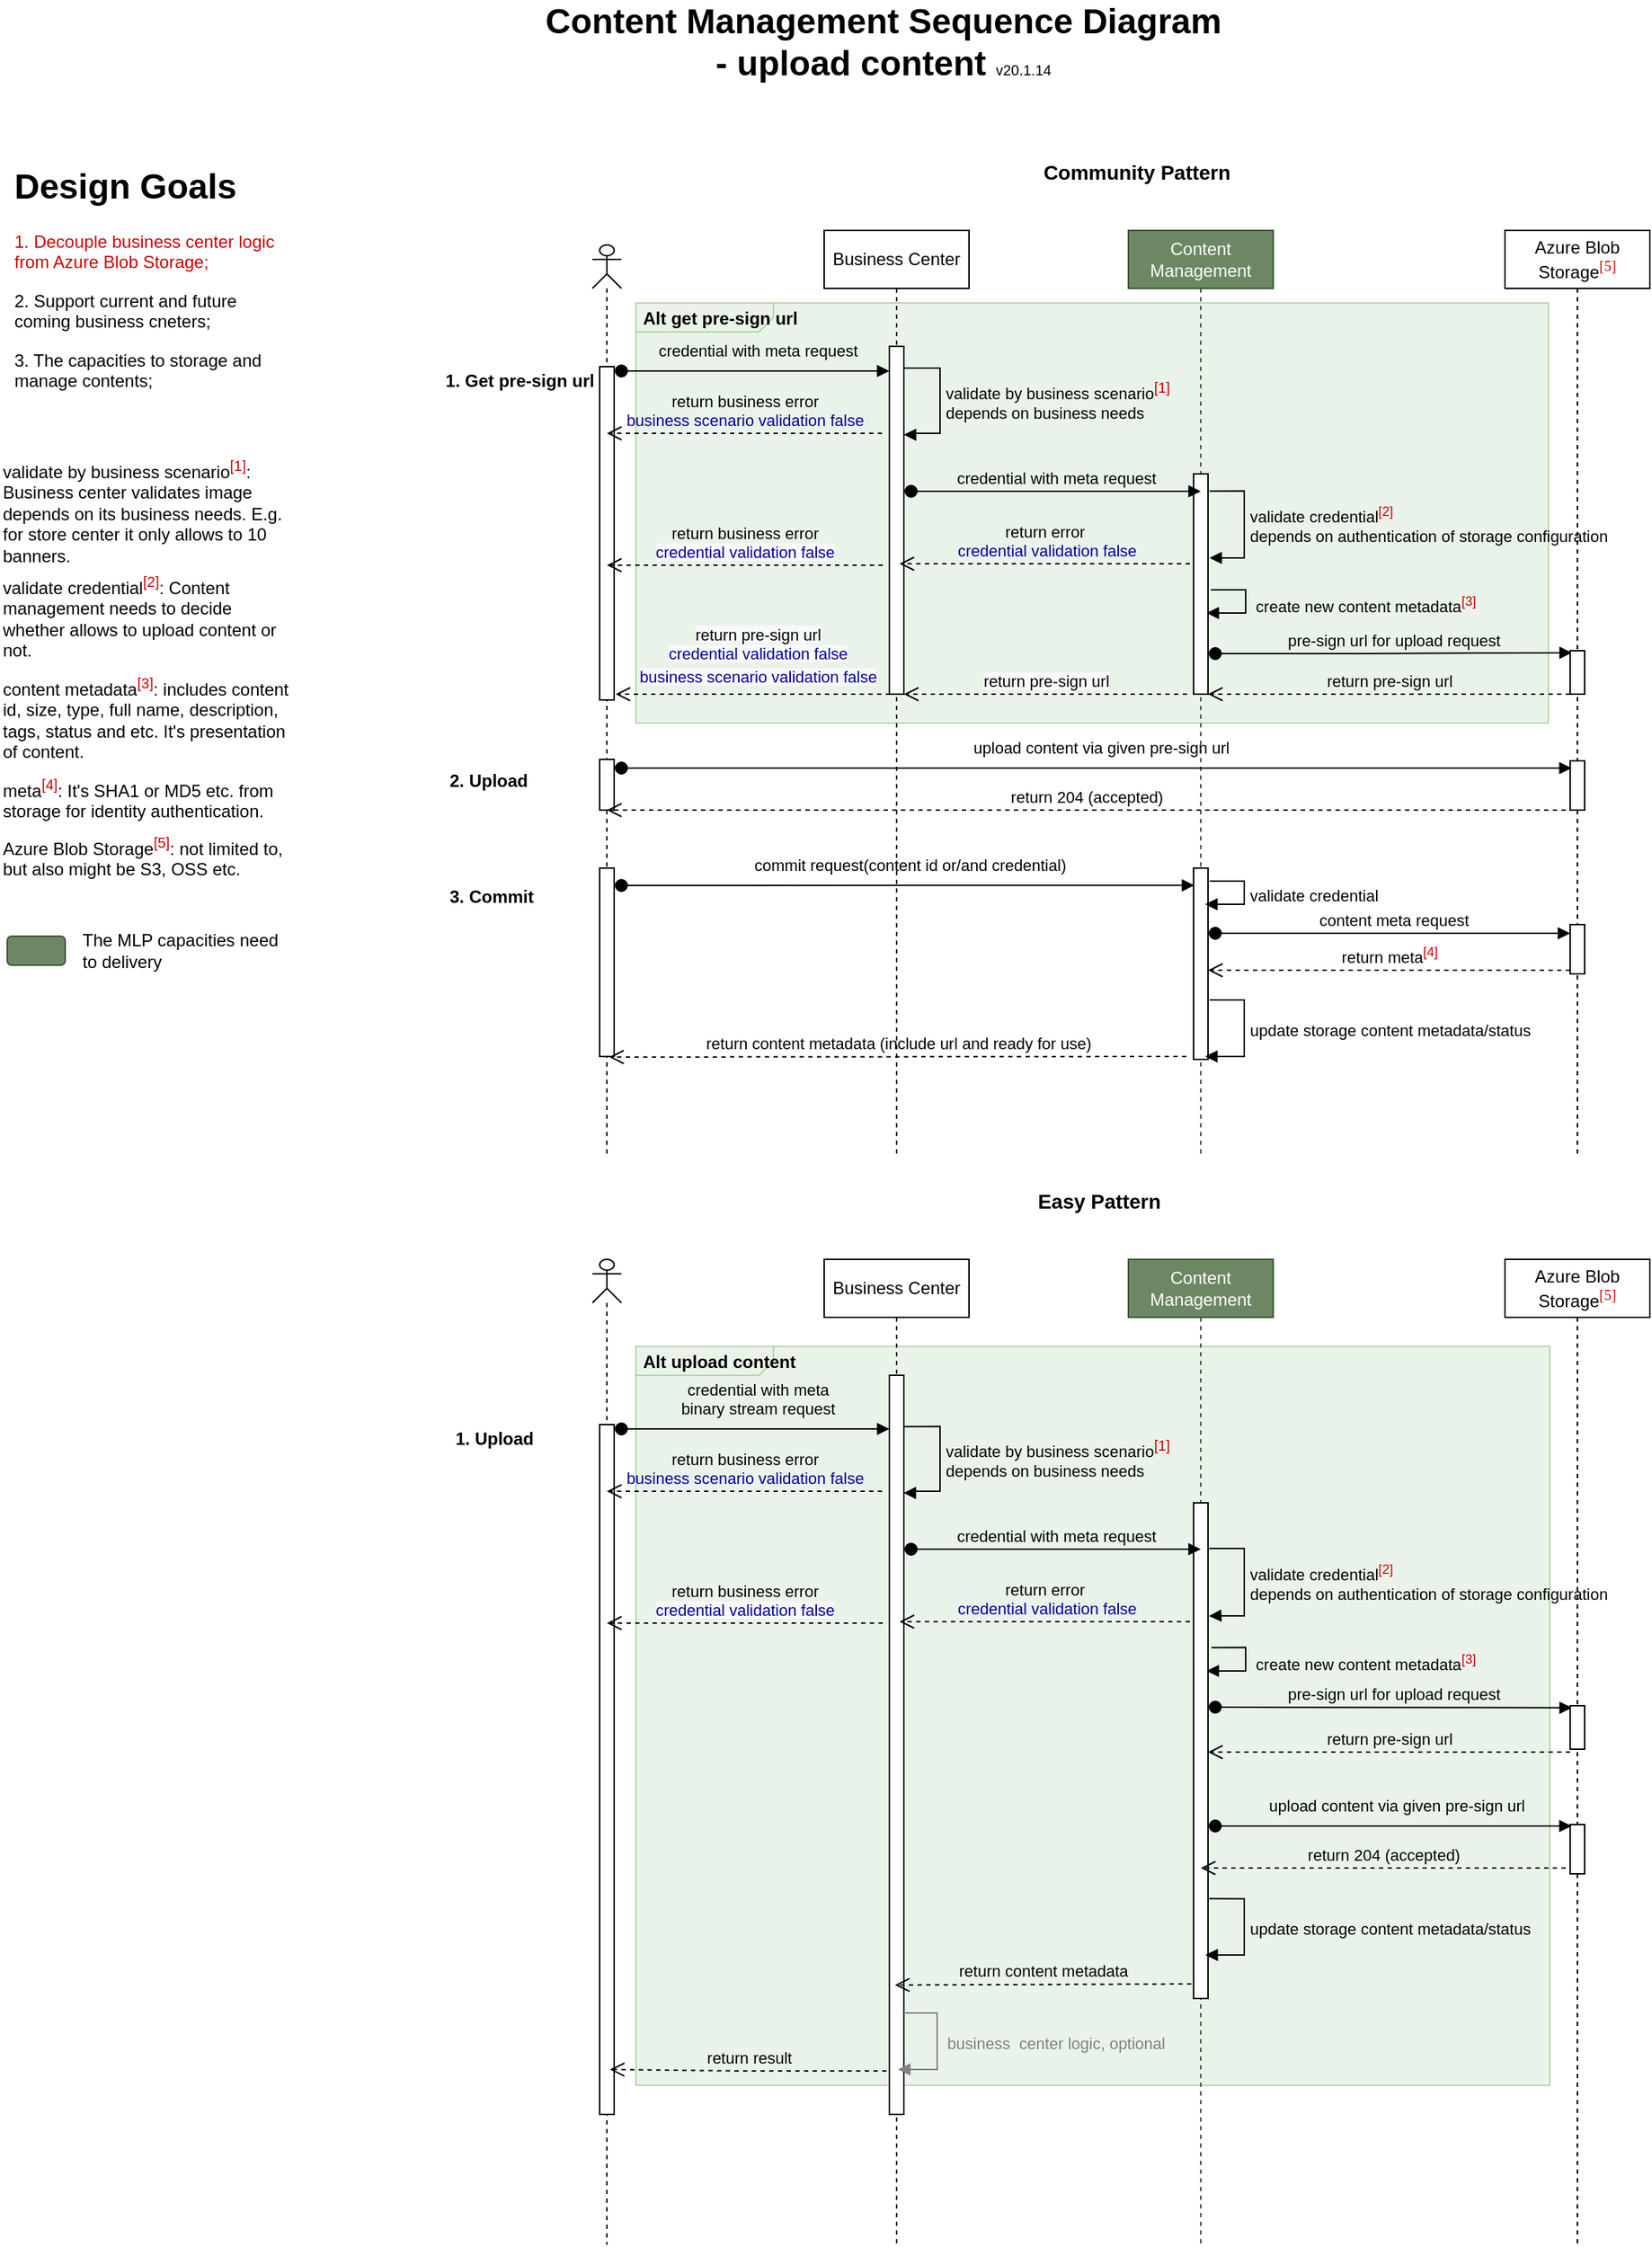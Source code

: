 <mxfile version="12.5.1" type="github" pages="2">
  <diagram id="Se-Glehy01dl6wNR-q-G" name="Uploading User Case">
    <mxGraphModel dx="3786" dy="788" grid="1" gridSize="10" guides="1" tooltips="1" connect="1" arrows="1" fold="1" page="1" pageScale="1" pageWidth="827" pageHeight="1169" math="0" shadow="0">
      <root>
        <mxCell id="0"/>
        <mxCell id="1" parent="0"/>
        <mxCell id="lDLZ59sCFjgZFas71iTA-26" value="&lt;p style=&quot;margin: 0px ; margin-top: 4px ; margin-left: 5px ; text-align: left&quot;&gt;&lt;b&gt;Alt&lt;/b&gt; &lt;b&gt;get pre-sign url&lt;/b&gt;&lt;/p&gt;" style="html=1;shape=mxgraph.sysml.package;overflow=fill;labelX=95;align=left;spacingLeft=5;verticalAlign=top;spacingTop=-3;fillColor=#d5e8d4;strokeColor=#82b366;opacity=50;" parent="1" vertex="1">
          <mxGeometry x="-2021" y="260" width="630" height="290" as="geometry"/>
        </mxCell>
        <mxCell id="fI2PRTh5zaHvBNYzc2sx-4" value="Content Management" style="shape=umlLifeline;perimeter=lifelinePerimeter;whiteSpace=wrap;html=1;container=1;collapsible=0;recursiveResize=0;outlineConnect=0;fillColor=#6d8764;strokeColor=#3A5431;fontColor=#ffffff;" parent="1" vertex="1">
          <mxGeometry x="-1681" y="210" width="100" height="640" as="geometry"/>
        </mxCell>
        <mxCell id="fI2PRTh5zaHvBNYzc2sx-18" value="" style="html=1;points=[];perimeter=orthogonalPerimeter;" parent="fI2PRTh5zaHvBNYzc2sx-4" vertex="1">
          <mxGeometry x="45" y="168" width="10" height="152" as="geometry"/>
        </mxCell>
        <mxCell id="lDLZ59sCFjgZFas71iTA-8" value="pre-sign url for upload request" style="html=1;verticalAlign=bottom;startArrow=oval;startFill=1;endArrow=block;startSize=8;labelBackgroundColor=none;entryX=0.116;entryY=0.047;entryDx=0;entryDy=0;entryPerimeter=0;" parent="fI2PRTh5zaHvBNYzc2sx-4" edge="1" target="lDLZ59sCFjgZFas71iTA-6">
          <mxGeometry width="60" relative="1" as="geometry">
            <mxPoint x="60" y="292" as="sourcePoint"/>
            <mxPoint x="309.5" y="292" as="targetPoint"/>
            <Array as="points">
              <mxPoint x="150.5" y="292"/>
            </Array>
          </mxGeometry>
        </mxCell>
        <mxCell id="fI2PRTh5zaHvBNYzc2sx-2" value="" style="shape=umlLifeline;participant=umlActor;perimeter=lifelinePerimeter;whiteSpace=wrap;html=1;container=1;collapsible=0;recursiveResize=0;verticalAlign=top;spacingTop=36;labelBackgroundColor=#ffffff;outlineConnect=0;size=30;" parent="1" vertex="1">
          <mxGeometry x="-2051" y="220" width="20" height="630" as="geometry"/>
        </mxCell>
        <mxCell id="lDLZ59sCFjgZFas71iTA-12" value="" style="html=1;points=[];perimeter=orthogonalPerimeter;align=left;" parent="fI2PRTh5zaHvBNYzc2sx-2" vertex="1">
          <mxGeometry x="5" y="355" width="10" height="35" as="geometry"/>
        </mxCell>
        <mxCell id="lDLZ59sCFjgZFas71iTA-16" value="" style="html=1;points=[];perimeter=orthogonalPerimeter;align=left;" parent="fI2PRTh5zaHvBNYzc2sx-2" vertex="1">
          <mxGeometry x="5" y="430" width="10" height="130" as="geometry"/>
        </mxCell>
        <mxCell id="fI2PRTh5zaHvBNYzc2sx-3" value="Business Center" style="shape=umlLifeline;perimeter=lifelinePerimeter;whiteSpace=wrap;html=1;container=1;collapsible=0;recursiveResize=0;outlineConnect=0;" parent="1" vertex="1">
          <mxGeometry x="-1891" y="210" width="100" height="640" as="geometry"/>
        </mxCell>
        <mxCell id="fI2PRTh5zaHvBNYzc2sx-9" value="" style="html=1;points=[];perimeter=orthogonalPerimeter;" parent="fI2PRTh5zaHvBNYzc2sx-3" vertex="1">
          <mxGeometry x="45" y="80" width="10" height="240" as="geometry"/>
        </mxCell>
        <mxCell id="fI2PRTh5zaHvBNYzc2sx-5" value="Azure Blob Storage&lt;sup style=&quot;color: rgb(0 , 0 , 0) ; font-family: &amp;#34;quot&amp;#34; ; font-style: normal ; font-variant: normal ; font-weight: 400 ; letter-spacing: normal ; text-align: left ; text-decoration: none ; text-indent: 0px ; text-transform: none ; white-space: nowrap ; word-spacing: 0px&quot;&gt;&lt;font color=&quot;#cc0000&quot;&gt;[5]&lt;/font&gt;&lt;/sup&gt;" style="shape=umlLifeline;perimeter=lifelinePerimeter;whiteSpace=wrap;html=1;container=1;collapsible=0;recursiveResize=0;outlineConnect=0;" parent="1" vertex="1">
          <mxGeometry x="-1421" y="210" width="100" height="640" as="geometry"/>
        </mxCell>
        <mxCell id="lDLZ59sCFjgZFas71iTA-6" value="" style="html=1;points=[];perimeter=orthogonalPerimeter;" parent="fI2PRTh5zaHvBNYzc2sx-5" vertex="1">
          <mxGeometry x="45" y="290" width="10" height="30" as="geometry"/>
        </mxCell>
        <mxCell id="lDLZ59sCFjgZFas71iTA-13" value="" style="html=1;points=[];perimeter=orthogonalPerimeter;" parent="fI2PRTh5zaHvBNYzc2sx-5" vertex="1">
          <mxGeometry x="45" y="366" width="10" height="34" as="geometry"/>
        </mxCell>
        <mxCell id="lDLZ59sCFjgZFas71iTA-20" value="" style="html=1;points=[];perimeter=orthogonalPerimeter;" parent="fI2PRTh5zaHvBNYzc2sx-5" vertex="1">
          <mxGeometry x="45" y="479" width="10" height="34" as="geometry"/>
        </mxCell>
        <mxCell id="fI2PRTh5zaHvBNYzc2sx-7" value="&lt;font&gt;&lt;span style=&quot;font-weight: bold ; font-size: 24px&quot;&gt;Content Management Sequence Diagram&lt;/span&gt;&lt;br&gt;&lt;span style=&quot;font-weight: bold ; font-size: 24px&quot;&gt;- upload content &lt;/span&gt;&lt;font style=&quot;font-size: 10px&quot;&gt;v20.1.14&lt;/font&gt;&lt;br&gt;&lt;/font&gt;" style="text;html=1;strokeColor=none;fillColor=none;align=center;verticalAlign=middle;whiteSpace=wrap;rounded=0;" parent="1" vertex="1">
          <mxGeometry x="-2110" y="70" width="520" height="20" as="geometry"/>
        </mxCell>
        <mxCell id="fI2PRTh5zaHvBNYzc2sx-8" value="credential with meta request" style="html=1;verticalAlign=bottom;startArrow=oval;startFill=1;endArrow=block;startSize=8;labelBackgroundColor=none;" parent="1" target="fI2PRTh5zaHvBNYzc2sx-9" edge="1">
          <mxGeometry x="0.005" y="5" width="60" relative="1" as="geometry">
            <mxPoint x="-2031" y="307" as="sourcePoint"/>
            <mxPoint x="-1849" y="307" as="targetPoint"/>
            <Array as="points">
              <mxPoint x="-1947" y="307"/>
            </Array>
            <mxPoint x="1" as="offset"/>
          </mxGeometry>
        </mxCell>
        <mxCell id="fI2PRTh5zaHvBNYzc2sx-16" value="validate by business scenario&lt;sup&gt;&lt;font color=&quot;#cc0000&quot; style=&quot;font-size: 10px&quot;&gt;[1]&lt;/font&gt;&lt;/sup&gt;&amp;nbsp;&lt;br&gt;depends on business needs&amp;nbsp;" style="edgeStyle=orthogonalEdgeStyle;html=1;align=left;spacingLeft=2;endArrow=block;rounded=0;labelBackgroundColor=none;" parent="1" edge="1">
          <mxGeometry relative="1" as="geometry">
            <mxPoint x="-1836" y="305" as="sourcePoint"/>
            <Array as="points">
              <mxPoint x="-1811" y="305"/>
              <mxPoint x="-1811" y="350"/>
              <mxPoint x="-1831" y="350"/>
              <mxPoint x="-1831" y="351"/>
            </Array>
            <mxPoint x="-1836" y="351" as="targetPoint"/>
          </mxGeometry>
        </mxCell>
        <mxCell id="fI2PRTh5zaHvBNYzc2sx-17" value="credential with meta request" style="html=1;verticalAlign=bottom;startArrow=oval;startFill=1;endArrow=block;startSize=8;labelBackgroundColor=none;" parent="1" edge="1">
          <mxGeometry width="60" relative="1" as="geometry">
            <mxPoint x="-1831" y="390" as="sourcePoint"/>
            <mxPoint x="-1631" y="390" as="targetPoint"/>
            <Array as="points">
              <mxPoint x="-1740.5" y="390"/>
            </Array>
          </mxGeometry>
        </mxCell>
        <mxCell id="fI2PRTh5zaHvBNYzc2sx-20" value="validate credential&lt;sup&gt;&lt;font color=&quot;#cc0000&quot;&gt;[2]&lt;/font&gt;&lt;/sup&gt;&amp;nbsp;&lt;br&gt;depends on authentication of storage configuration&amp;nbsp;" style="edgeStyle=orthogonalEdgeStyle;html=1;align=left;spacingLeft=2;endArrow=block;rounded=0;labelBackgroundColor=none;" parent="1" edge="1">
          <mxGeometry relative="1" as="geometry">
            <mxPoint x="-1624.997" y="389.833" as="sourcePoint"/>
            <Array as="points">
              <mxPoint x="-1601" y="390"/>
              <mxPoint x="-1601" y="436"/>
              <mxPoint x="-1621" y="436"/>
            </Array>
            <mxPoint x="-1625" y="436" as="targetPoint"/>
          </mxGeometry>
        </mxCell>
        <mxCell id="fI2PRTh5zaHvBNYzc2sx-21" value="return error&lt;br&gt;&amp;nbsp;&lt;font color=&quot;#000099&quot;&gt;credential validation false&lt;/font&gt;" style="html=1;verticalAlign=bottom;endArrow=open;dashed=1;endSize=8;labelBackgroundColor=none;" parent="1" edge="1">
          <mxGeometry relative="1" as="geometry">
            <mxPoint x="-1638.5" y="440" as="sourcePoint"/>
            <mxPoint x="-1839" y="440" as="targetPoint"/>
          </mxGeometry>
        </mxCell>
        <mxCell id="fI2PRTh5zaHvBNYzc2sx-24" value="&lt;span style=&quot;display: inline ; float: none ; background-color: rgb(248 , 249 , 250) ; color: rgb(0 , 0 , 0) ; font-family: &amp;#34;helvetica&amp;#34; ; font-size: 11px ; font-style: normal ; font-variant: normal ; font-weight: normal ; letter-spacing: normal ; line-height: 1.2 ; overflow-wrap: normal ; text-align: center ; text-decoration: none ; text-indent: 0px ; text-transform: none ; white-space: nowrap ; word-spacing: 0px&quot;&gt;return pre-sign url&lt;/span&gt;" style="html=1;verticalAlign=bottom;endArrow=open;dashed=1;endSize=8;labelBackgroundColor=none;" parent="1" edge="1">
          <mxGeometry relative="1" as="geometry">
            <mxPoint x="-1640.5" y="530" as="sourcePoint"/>
            <mxPoint x="-1836" y="530" as="targetPoint"/>
          </mxGeometry>
        </mxCell>
        <mxCell id="fI2PRTh5zaHvBNYzc2sx-25" value="&amp;nbsp;create new content metadata&lt;sup style=&quot;color: rgb(0 , 0 , 0) ; font-family: &amp;#34;helvetica&amp;#34; ; font-size: 9.13px ; font-style: normal ; font-variant: normal ; font-weight: 400 ; letter-spacing: normal ; text-align: left ; text-decoration: none ; text-indent: 0px ; text-transform: none ; white-space: nowrap ; word-spacing: 0px&quot;&gt;&lt;font color=&quot;#cc0000&quot;&gt;[3]&lt;/font&gt;&lt;/sup&gt;" style="edgeStyle=orthogonalEdgeStyle;html=1;align=left;spacingLeft=2;endArrow=block;rounded=0;labelBackgroundColor=none;" parent="1" edge="1">
          <mxGeometry relative="1" as="geometry">
            <mxPoint x="-1624" y="458" as="sourcePoint"/>
            <Array as="points">
              <mxPoint x="-1600" y="458"/>
              <mxPoint x="-1600" y="474"/>
              <mxPoint x="-1627" y="474"/>
            </Array>
            <mxPoint x="-1627" y="474" as="targetPoint"/>
          </mxGeometry>
        </mxCell>
        <mxCell id="PvR2-Of-hzqEuAxM7F6R-1" value="validate by business scenario&lt;sup&gt;&lt;font color=&quot;#cc0000&quot;&gt;[1]&lt;/font&gt;&lt;/sup&gt;: Business center validates image depends on its business needs. E.g. for store center it only allows to 10 banners.&amp;nbsp;" style="text;html=1;whiteSpace=wrap;" parent="1" vertex="1">
          <mxGeometry x="-2460" y="360" width="200" height="80" as="geometry"/>
        </mxCell>
        <mxCell id="PvR2-Of-hzqEuAxM7F6R-2" value="validate credential&lt;sup&gt;&lt;font color=&quot;#cc0000&quot;&gt;[2]&lt;/font&gt;&lt;/sup&gt;: Content management needs to decide whether allows to upload content or not." style="text;html=1;whiteSpace=wrap;" parent="1" vertex="1">
          <mxGeometry x="-2460" y="440" width="200" height="80" as="geometry"/>
        </mxCell>
        <mxCell id="U4m3X5Pd-2RmzHpy8CRf-1" value="&lt;h1&gt;Design Goals&lt;/h1&gt;&lt;p&gt;&lt;font color=&quot;#cc0000&quot;&gt;1. Decouple business center logic from Azure Blob Storage;&lt;/font&gt;&lt;/p&gt;&lt;p&gt;2. Support current and future coming business cneters; &amp;nbsp;&lt;/p&gt;&lt;p&gt;3. The capacities to storage and manage contents;&lt;/p&gt;" style="text;html=1;strokeColor=none;fillColor=none;spacing=5;spacingTop=-20;whiteSpace=wrap;overflow=hidden;rounded=0;" parent="1" vertex="1">
          <mxGeometry x="-2455" y="160" width="190" height="170" as="geometry"/>
        </mxCell>
        <mxCell id="U4m3X5Pd-2RmzHpy8CRf-2" value="" style="rounded=1;whiteSpace=wrap;html=1;fillColor=#6d8764;strokeColor=#3A5431;fontColor=#ffffff;" parent="1" vertex="1">
          <mxGeometry x="-2455" y="697" width="40" height="20" as="geometry"/>
        </mxCell>
        <mxCell id="U4m3X5Pd-2RmzHpy8CRf-3" value="The MLP capacities need to delivery" style="text;html=1;strokeColor=none;fillColor=none;align=left;verticalAlign=middle;whiteSpace=wrap;rounded=0;" parent="1" vertex="1">
          <mxGeometry x="-2405" y="692" width="150" height="30" as="geometry"/>
        </mxCell>
        <mxCell id="lDLZ59sCFjgZFas71iTA-5" value="" style="html=1;points=[];perimeter=orthogonalPerimeter;align=left;" parent="1" vertex="1">
          <mxGeometry x="-2046" y="304" width="10" height="230" as="geometry"/>
        </mxCell>
        <mxCell id="lDLZ59sCFjgZFas71iTA-9" value="return pre-sign url" style="html=1;verticalAlign=bottom;endArrow=open;dashed=1;endSize=8;labelBackgroundColor=none;" parent="1" edge="1">
          <mxGeometry relative="1" as="geometry">
            <mxPoint x="-1376" y="530" as="sourcePoint"/>
            <mxPoint x="-1626" y="530" as="targetPoint"/>
          </mxGeometry>
        </mxCell>
        <mxCell id="lDLZ59sCFjgZFas71iTA-10" value="&lt;span style=&quot;display: inline ; float: none ; background-color: rgb(248 , 249 , 250) ; color: rgb(0 , 0 , 0) ; font-family: &amp;#34;helvetica&amp;#34; ; font-size: 11px ; font-style: normal ; font-variant: normal ; font-weight: normal ; letter-spacing: normal ; line-height: 1.2 ; overflow-wrap: normal ; text-align: center ; text-decoration: none ; text-indent: 0px ; text-transform: none ; white-space: nowrap ; word-spacing: 0px&quot;&gt;return pre-sign url&lt;br&gt;&lt;span style=&quot;display: inline ; float: none ; background-color: rgb(248 , 249 , 250) ; color: rgb(0 , 0 , 0) ; font-family: &amp;#34;helvetica&amp;#34; ; font-size: 11px ; font-style: normal ; font-variant: normal ; font-weight: normal ; letter-spacing: normal ; line-height: 1.2 ; overflow-wrap: normal ; text-align: center ; text-decoration: none ; text-indent: 0px ; text-transform: none ; white-space: nowrap ; word-spacing: 0px&quot;&gt;&lt;font color=&quot;#000099&quot;&gt;credential validation false&lt;/font&gt;&lt;br&gt;&lt;span style=&quot;display: inline ; float: none ; background-color: rgb(248 , 249 , 250) ; color: rgb(0 , 0 , 153) ; font-family: &amp;#34;helvetica&amp;#34; ; font-size: 11px ; font-style: normal ; font-variant: normal ; font-weight: 400 ; letter-spacing: normal ; text-align: center ; text-decoration: none ; text-indent: 0px ; text-transform: none ; white-space: nowrap ; word-spacing: 0px&quot;&gt;business scenario validation false&lt;/span&gt;&lt;/span&gt;&lt;b&gt;&lt;/b&gt;&lt;i&gt;&lt;/i&gt;&lt;u&gt;&lt;/u&gt;&lt;sub&gt;&lt;/sub&gt;&lt;sup&gt;&lt;/sup&gt;&lt;strike&gt;&lt;/strike&gt;&lt;br&gt;&lt;/span&gt;" style="html=1;verticalAlign=bottom;endArrow=open;dashed=1;endSize=8;labelBackgroundColor=none;" parent="1" edge="1">
          <mxGeometry relative="1" as="geometry">
            <mxPoint x="-1839.5" y="530" as="sourcePoint"/>
            <mxPoint x="-2035" y="530" as="targetPoint"/>
          </mxGeometry>
        </mxCell>
        <mxCell id="lDLZ59sCFjgZFas71iTA-14" value="upload content via given pre-sign url" style="html=1;verticalAlign=bottom;startArrow=oval;startFill=1;endArrow=block;startSize=8;labelBackgroundColor=none;" parent="1" edge="1">
          <mxGeometry x="0.005" y="5" width="60" relative="1" as="geometry">
            <mxPoint x="-2031" y="581" as="sourcePoint"/>
            <mxPoint x="-1375" y="581" as="targetPoint"/>
            <Array as="points"/>
            <mxPoint x="1" as="offset"/>
          </mxGeometry>
        </mxCell>
        <mxCell id="lDLZ59sCFjgZFas71iTA-15" value="return 204 (accepted)" style="html=1;verticalAlign=bottom;endArrow=open;dashed=1;endSize=8;labelBackgroundColor=none;" parent="1" edge="1">
          <mxGeometry relative="1" as="geometry">
            <mxPoint x="-1379" y="610" as="sourcePoint"/>
            <mxPoint x="-2041" y="610" as="targetPoint"/>
          </mxGeometry>
        </mxCell>
        <mxCell id="lDLZ59sCFjgZFas71iTA-17" value="" style="html=1;points=[];perimeter=orthogonalPerimeter;" parent="1" vertex="1">
          <mxGeometry x="-1636" y="650" width="10" height="132" as="geometry"/>
        </mxCell>
        <mxCell id="lDLZ59sCFjgZFas71iTA-18" value="commit request(content id or/and credential)" style="html=1;verticalAlign=bottom;startArrow=oval;startFill=1;endArrow=block;startSize=8;labelBackgroundColor=none;entryX=0.045;entryY=0.09;entryDx=0;entryDy=0;entryPerimeter=0;" parent="1" target="lDLZ59sCFjgZFas71iTA-17" edge="1">
          <mxGeometry x="0.005" y="5" width="60" relative="1" as="geometry">
            <mxPoint x="-2031" y="662" as="sourcePoint"/>
            <mxPoint x="-1641" y="661" as="targetPoint"/>
            <Array as="points"/>
            <mxPoint x="1" as="offset"/>
          </mxGeometry>
        </mxCell>
        <mxCell id="lDLZ59sCFjgZFas71iTA-19" value="validate credential" style="edgeStyle=orthogonalEdgeStyle;html=1;align=left;spacingLeft=2;endArrow=block;rounded=0;labelBackgroundColor=none;" parent="1" edge="1">
          <mxGeometry relative="1" as="geometry">
            <mxPoint x="-1625" y="659" as="sourcePoint"/>
            <Array as="points">
              <mxPoint x="-1601" y="659"/>
              <mxPoint x="-1601" y="675"/>
              <mxPoint x="-1628" y="675"/>
            </Array>
            <mxPoint x="-1628" y="675" as="targetPoint"/>
          </mxGeometry>
        </mxCell>
        <mxCell id="lDLZ59sCFjgZFas71iTA-21" value="content meta request" style="html=1;verticalAlign=bottom;startArrow=oval;startFill=1;endArrow=block;startSize=8;labelBackgroundColor=none;" parent="1" edge="1">
          <mxGeometry width="60" relative="1" as="geometry">
            <mxPoint x="-1621" y="695" as="sourcePoint"/>
            <mxPoint x="-1376" y="695" as="targetPoint"/>
            <Array as="points">
              <mxPoint x="-1535" y="695"/>
            </Array>
          </mxGeometry>
        </mxCell>
        <mxCell id="lDLZ59sCFjgZFas71iTA-22" value="return meta&lt;sup style=&quot;color: rgb(0 , 0 , 0) ; font-family: &amp;#34;helvetica&amp;#34; ; font-size: 9.13px ; font-style: normal ; font-variant: normal ; font-weight: 400 ; letter-spacing: normal ; text-align: left ; text-decoration: none ; text-indent: 0px ; text-transform: none ; white-space: nowrap ; word-spacing: 0px&quot;&gt;&lt;font color=&quot;#cc0000&quot;&gt;[4]&lt;/font&gt;&lt;/sup&gt;" style="html=1;verticalAlign=bottom;endArrow=open;dashed=1;endSize=8;labelBackgroundColor=none;" parent="1" edge="1">
          <mxGeometry relative="1" as="geometry">
            <mxPoint x="-1376" y="720.5" as="sourcePoint"/>
            <mxPoint x="-1626" y="720.5" as="targetPoint"/>
          </mxGeometry>
        </mxCell>
        <mxCell id="lDLZ59sCFjgZFas71iTA-23" value="update storage content metadata/status" style="edgeStyle=orthogonalEdgeStyle;html=1;align=left;spacingLeft=2;endArrow=block;rounded=0;labelBackgroundColor=none;" parent="1" edge="1">
          <mxGeometry relative="1" as="geometry">
            <mxPoint x="-1625" y="741" as="sourcePoint"/>
            <Array as="points">
              <mxPoint x="-1601" y="741"/>
              <mxPoint x="-1601" y="780"/>
              <mxPoint x="-1628" y="780"/>
            </Array>
            <mxPoint x="-1628" y="780" as="targetPoint"/>
          </mxGeometry>
        </mxCell>
        <mxCell id="lDLZ59sCFjgZFas71iTA-24" value="return content metadata (include url and ready for use)" style="html=1;verticalAlign=bottom;endArrow=open;dashed=1;endSize=8;labelBackgroundColor=none;entryX=0.655;entryY=1.003;entryDx=0;entryDy=0;entryPerimeter=0;" parent="1" target="lDLZ59sCFjgZFas71iTA-16" edge="1">
          <mxGeometry relative="1" as="geometry">
            <mxPoint x="-1641" y="780" as="sourcePoint"/>
            <mxPoint x="-2031" y="780" as="targetPoint"/>
          </mxGeometry>
        </mxCell>
        <mxCell id="lDLZ59sCFjgZFas71iTA-27" value="&lt;b&gt;1. Get pre-sign url&lt;/b&gt;" style="text;html=1;strokeColor=none;fillColor=none;align=center;verticalAlign=middle;whiteSpace=wrap;rounded=0;opacity=50;" parent="1" vertex="1">
          <mxGeometry x="-2156" y="304" width="110" height="20" as="geometry"/>
        </mxCell>
        <mxCell id="lDLZ59sCFjgZFas71iTA-28" value="&lt;b&gt;2. Upload&lt;/b&gt;" style="text;html=1;strokeColor=none;fillColor=none;align=center;verticalAlign=middle;whiteSpace=wrap;rounded=0;opacity=50;" parent="1" vertex="1">
          <mxGeometry x="-2160" y="580" width="75" height="20" as="geometry"/>
        </mxCell>
        <mxCell id="lDLZ59sCFjgZFas71iTA-29" value="&lt;b&gt;3. Commit&lt;/b&gt;" style="text;html=1;strokeColor=none;fillColor=none;align=center;verticalAlign=middle;whiteSpace=wrap;rounded=0;opacity=50;" parent="1" vertex="1">
          <mxGeometry x="-2158" y="660" width="75" height="20" as="geometry"/>
        </mxCell>
        <mxCell id="lDLZ59sCFjgZFas71iTA-30" value="content metadata&lt;sup&gt;&lt;font color=&quot;#cc0000&quot;&gt;[3]&lt;/font&gt;&lt;/sup&gt;: includes content id, size, type, full name, description, tags, status and etc. It&#39;s presentation of content." style="text;html=1;whiteSpace=wrap;" parent="1" vertex="1">
          <mxGeometry x="-2460" y="510" width="200" height="80" as="geometry"/>
        </mxCell>
        <mxCell id="lDLZ59sCFjgZFas71iTA-31" value="meta&lt;sup&gt;&lt;font color=&quot;#cc0000&quot;&gt;[4]&lt;/font&gt;&lt;/sup&gt;: It&#39;s SHA1 or MD5 etc. from storage for identity authentication." style="text;html=1;whiteSpace=wrap;" parent="1" vertex="1">
          <mxGeometry x="-2460" y="580" width="200" height="50" as="geometry"/>
        </mxCell>
        <mxCell id="lDLZ59sCFjgZFas71iTA-33" value="Azure Blob Storage&lt;sup&gt;&lt;font color=&quot;#cc0000&quot;&gt;[5]&lt;/font&gt;&lt;/sup&gt;: not limited to, but also might be S3, OSS etc. " style="text;html=1;whiteSpace=wrap;" parent="1" vertex="1">
          <mxGeometry x="-2460" y="620" width="200" height="50" as="geometry"/>
        </mxCell>
        <mxCell id="Z2Z2UFhDQ-YUkHnf_ntr-1" value="&lt;p style=&quot;margin: 0px ; margin-top: 4px ; margin-left: 5px ; text-align: left&quot;&gt;&lt;b&gt;Alt&lt;/b&gt; &lt;b&gt;upload content&lt;/b&gt;&lt;/p&gt;" style="html=1;shape=mxgraph.sysml.package;overflow=fill;labelX=95;align=left;spacingLeft=5;verticalAlign=top;spacingTop=-3;fillColor=#d5e8d4;strokeColor=#82b366;opacity=50;" vertex="1" parent="1">
          <mxGeometry x="-2021" y="980" width="631" height="510" as="geometry"/>
        </mxCell>
        <mxCell id="Z2Z2UFhDQ-YUkHnf_ntr-2" value="Content Management" style="shape=umlLifeline;perimeter=lifelinePerimeter;whiteSpace=wrap;html=1;container=1;collapsible=0;recursiveResize=0;outlineConnect=0;fillColor=#6d8764;strokeColor=#3A5431;fontColor=#ffffff;" vertex="1" parent="1">
          <mxGeometry x="-1681" y="920" width="100" height="680" as="geometry"/>
        </mxCell>
        <mxCell id="Z2Z2UFhDQ-YUkHnf_ntr-3" value="" style="html=1;points=[];perimeter=orthogonalPerimeter;" vertex="1" parent="Z2Z2UFhDQ-YUkHnf_ntr-2">
          <mxGeometry x="45" y="168" width="10" height="342" as="geometry"/>
        </mxCell>
        <mxCell id="Z2Z2UFhDQ-YUkHnf_ntr-4" value="pre-sign url for upload request" style="html=1;verticalAlign=bottom;startArrow=oval;startFill=1;endArrow=block;startSize=8;labelBackgroundColor=none;entryX=0.116;entryY=0.047;entryDx=0;entryDy=0;entryPerimeter=0;" edge="1" parent="Z2Z2UFhDQ-YUkHnf_ntr-2" target="Z2Z2UFhDQ-YUkHnf_ntr-11">
          <mxGeometry width="60" relative="1" as="geometry">
            <mxPoint x="60" y="309" as="sourcePoint"/>
            <mxPoint x="309.5" y="292" as="targetPoint"/>
            <Array as="points"/>
          </mxGeometry>
        </mxCell>
        <mxCell id="Z2Z2UFhDQ-YUkHnf_ntr-5" value="" style="shape=umlLifeline;participant=umlActor;perimeter=lifelinePerimeter;whiteSpace=wrap;html=1;container=1;collapsible=0;recursiveResize=0;verticalAlign=top;spacingTop=36;labelBackgroundColor=#ffffff;outlineConnect=0;size=30;" vertex="1" parent="1">
          <mxGeometry x="-2051" y="920" width="20" height="680" as="geometry"/>
        </mxCell>
        <mxCell id="Z2Z2UFhDQ-YUkHnf_ntr-8" value="Business Center" style="shape=umlLifeline;perimeter=lifelinePerimeter;whiteSpace=wrap;html=1;container=1;collapsible=0;recursiveResize=0;outlineConnect=0;" vertex="1" parent="1">
          <mxGeometry x="-1891" y="920" width="100" height="680" as="geometry"/>
        </mxCell>
        <mxCell id="Z2Z2UFhDQ-YUkHnf_ntr-9" value="" style="html=1;points=[];perimeter=orthogonalPerimeter;" vertex="1" parent="Z2Z2UFhDQ-YUkHnf_ntr-8">
          <mxGeometry x="45" y="80" width="10" height="510" as="geometry"/>
        </mxCell>
        <mxCell id="Z2Z2UFhDQ-YUkHnf_ntr-10" value="Azure Blob Storage&lt;sup style=&quot;color: rgb(0 , 0 , 0) ; font-family: &amp;#34;quot&amp;#34; ; font-style: normal ; font-variant: normal ; font-weight: 400 ; letter-spacing: normal ; text-align: left ; text-decoration: none ; text-indent: 0px ; text-transform: none ; white-space: nowrap ; word-spacing: 0px&quot;&gt;&lt;font color=&quot;#cc0000&quot;&gt;[5]&lt;/font&gt;&lt;/sup&gt;" style="shape=umlLifeline;perimeter=lifelinePerimeter;whiteSpace=wrap;html=1;container=1;collapsible=0;recursiveResize=0;outlineConnect=0;" vertex="1" parent="1">
          <mxGeometry x="-1421" y="920" width="100" height="680" as="geometry"/>
        </mxCell>
        <mxCell id="Z2Z2UFhDQ-YUkHnf_ntr-11" value="" style="html=1;points=[];perimeter=orthogonalPerimeter;" vertex="1" parent="Z2Z2UFhDQ-YUkHnf_ntr-10">
          <mxGeometry x="45" y="308" width="10" height="30" as="geometry"/>
        </mxCell>
        <mxCell id="Z2Z2UFhDQ-YUkHnf_ntr-12" value="" style="html=1;points=[];perimeter=orthogonalPerimeter;" vertex="1" parent="Z2Z2UFhDQ-YUkHnf_ntr-10">
          <mxGeometry x="45" y="390" width="10" height="34" as="geometry"/>
        </mxCell>
        <mxCell id="Z2Z2UFhDQ-YUkHnf_ntr-14" value="credential with meta&lt;br&gt;binary stream request" style="html=1;verticalAlign=bottom;startArrow=oval;startFill=1;endArrow=block;startSize=8;labelBackgroundColor=none;" edge="1" parent="1" target="Z2Z2UFhDQ-YUkHnf_ntr-9">
          <mxGeometry x="0.005" y="5" width="60" relative="1" as="geometry">
            <mxPoint x="-2031" y="1037" as="sourcePoint"/>
            <mxPoint x="-1849" y="1037" as="targetPoint"/>
            <Array as="points">
              <mxPoint x="-1947" y="1037"/>
            </Array>
            <mxPoint x="1" as="offset"/>
          </mxGeometry>
        </mxCell>
        <mxCell id="Z2Z2UFhDQ-YUkHnf_ntr-16" value="validate by business scenario&lt;sup&gt;&lt;font color=&quot;#cc0000&quot; style=&quot;font-size: 10px&quot;&gt;[1]&lt;/font&gt;&lt;/sup&gt;&amp;nbsp;&lt;br&gt;depends on business needs&amp;nbsp;" style="edgeStyle=orthogonalEdgeStyle;html=1;align=left;spacingLeft=2;endArrow=block;rounded=0;labelBackgroundColor=none;" edge="1" parent="1">
          <mxGeometry relative="1" as="geometry">
            <mxPoint x="-1836.167" y="1035.333" as="sourcePoint"/>
            <Array as="points">
              <mxPoint x="-1811" y="1035"/>
              <mxPoint x="-1811" y="1080"/>
              <mxPoint x="-1831" y="1080"/>
              <mxPoint x="-1831" y="1081"/>
            </Array>
            <mxPoint x="-1836.167" y="1081.167" as="targetPoint"/>
          </mxGeometry>
        </mxCell>
        <mxCell id="Z2Z2UFhDQ-YUkHnf_ntr-17" value="credential with meta request" style="html=1;verticalAlign=bottom;startArrow=oval;startFill=1;endArrow=block;startSize=8;labelBackgroundColor=none;" edge="1" parent="1">
          <mxGeometry width="60" relative="1" as="geometry">
            <mxPoint x="-1831" y="1120" as="sourcePoint"/>
            <mxPoint x="-1631" y="1120" as="targetPoint"/>
            <Array as="points">
              <mxPoint x="-1740.5" y="1120"/>
            </Array>
          </mxGeometry>
        </mxCell>
        <mxCell id="Z2Z2UFhDQ-YUkHnf_ntr-18" value="validate credential&lt;sup&gt;&lt;font color=&quot;#cc0000&quot;&gt;[2]&lt;/font&gt;&lt;/sup&gt;&amp;nbsp;&lt;br&gt;depends on authentication of storage configuration&amp;nbsp;" style="edgeStyle=orthogonalEdgeStyle;html=1;align=left;spacingLeft=2;endArrow=block;rounded=0;labelBackgroundColor=none;" edge="1" parent="1">
          <mxGeometry relative="1" as="geometry">
            <mxPoint x="-1625.333" y="1119.5" as="sourcePoint"/>
            <Array as="points">
              <mxPoint x="-1601" y="1120"/>
              <mxPoint x="-1601" y="1166"/>
              <mxPoint x="-1621" y="1166"/>
            </Array>
            <mxPoint x="-1625.333" y="1166.167" as="targetPoint"/>
          </mxGeometry>
        </mxCell>
        <mxCell id="Z2Z2UFhDQ-YUkHnf_ntr-19" value="return error&lt;br&gt;&amp;nbsp;&lt;font color=&quot;#000099&quot;&gt;credential validation false&lt;/font&gt;" style="html=1;verticalAlign=bottom;endArrow=open;dashed=1;endSize=8;labelBackgroundColor=none;" edge="1" parent="1">
          <mxGeometry relative="1" as="geometry">
            <mxPoint x="-1638.5" y="1170" as="sourcePoint"/>
            <mxPoint x="-1839" y="1170" as="targetPoint"/>
          </mxGeometry>
        </mxCell>
        <mxCell id="Z2Z2UFhDQ-YUkHnf_ntr-21" value="&amp;nbsp;create new content metadata&lt;sup style=&quot;color: rgb(0 , 0 , 0) ; font-family: &amp;#34;helvetica&amp;#34; ; font-size: 9.13px ; font-style: normal ; font-variant: normal ; font-weight: 400 ; letter-spacing: normal ; text-align: left ; text-decoration: none ; text-indent: 0px ; text-transform: none ; white-space: nowrap ; word-spacing: 0px&quot;&gt;&lt;font color=&quot;#cc0000&quot;&gt;[3]&lt;/font&gt;&lt;/sup&gt;" style="edgeStyle=orthogonalEdgeStyle;html=1;align=left;spacingLeft=2;endArrow=block;rounded=0;labelBackgroundColor=none;" edge="1" parent="1">
          <mxGeometry relative="1" as="geometry">
            <mxPoint x="-1623.667" y="1187.833" as="sourcePoint"/>
            <Array as="points">
              <mxPoint x="-1600" y="1188"/>
              <mxPoint x="-1600" y="1204"/>
              <mxPoint x="-1627" y="1204"/>
            </Array>
            <mxPoint x="-1627" y="1203.667" as="targetPoint"/>
          </mxGeometry>
        </mxCell>
        <mxCell id="Z2Z2UFhDQ-YUkHnf_ntr-23" value="" style="html=1;points=[];perimeter=orthogonalPerimeter;align=left;" vertex="1" parent="1">
          <mxGeometry x="-2046" y="1034" width="10" height="476" as="geometry"/>
        </mxCell>
        <mxCell id="Z2Z2UFhDQ-YUkHnf_ntr-24" value="return pre-sign url" style="html=1;verticalAlign=bottom;endArrow=open;dashed=1;endSize=8;labelBackgroundColor=none;" edge="1" parent="1">
          <mxGeometry relative="1" as="geometry">
            <mxPoint x="-1376" y="1260" as="sourcePoint"/>
            <mxPoint x="-1626" y="1260" as="targetPoint"/>
          </mxGeometry>
        </mxCell>
        <mxCell id="Z2Z2UFhDQ-YUkHnf_ntr-26" value="upload content via given pre-sign url" style="html=1;verticalAlign=bottom;startArrow=oval;startFill=1;endArrow=block;startSize=8;labelBackgroundColor=none;" edge="1" parent="1">
          <mxGeometry x="0.005" y="5" width="60" relative="1" as="geometry">
            <mxPoint x="-1621" y="1311" as="sourcePoint"/>
            <mxPoint x="-1375" y="1311" as="targetPoint"/>
            <Array as="points"/>
            <mxPoint x="1" as="offset"/>
          </mxGeometry>
        </mxCell>
        <mxCell id="Z2Z2UFhDQ-YUkHnf_ntr-27" value="return 204 (accepted)" style="html=1;verticalAlign=bottom;endArrow=open;dashed=1;endSize=8;labelBackgroundColor=none;" edge="1" parent="1">
          <mxGeometry relative="1" as="geometry">
            <mxPoint x="-1379" y="1340" as="sourcePoint"/>
            <mxPoint x="-1631" y="1340" as="targetPoint"/>
          </mxGeometry>
        </mxCell>
        <mxCell id="Z2Z2UFhDQ-YUkHnf_ntr-33" value="update storage content metadata/status" style="edgeStyle=orthogonalEdgeStyle;html=1;align=left;spacingLeft=2;endArrow=block;rounded=0;labelBackgroundColor=none;" edge="1" parent="1">
          <mxGeometry relative="1" as="geometry">
            <mxPoint x="-1625.333" y="1361.167" as="sourcePoint"/>
            <Array as="points">
              <mxPoint x="-1601" y="1361"/>
              <mxPoint x="-1601" y="1400"/>
              <mxPoint x="-1628" y="1400"/>
            </Array>
            <mxPoint x="-1627.833" y="1400.333" as="targetPoint"/>
          </mxGeometry>
        </mxCell>
        <mxCell id="Z2Z2UFhDQ-YUkHnf_ntr-34" value="return content metadata" style="html=1;verticalAlign=bottom;endArrow=open;dashed=1;endSize=8;labelBackgroundColor=none;entryX=0.389;entryY=0.825;entryDx=0;entryDy=0;entryPerimeter=0;" edge="1" parent="1" target="Z2Z2UFhDQ-YUkHnf_ntr-9">
          <mxGeometry relative="1" as="geometry">
            <mxPoint x="-1637.55" y="1420" as="sourcePoint"/>
            <mxPoint x="-1831" y="1421" as="targetPoint"/>
          </mxGeometry>
        </mxCell>
        <mxCell id="Z2Z2UFhDQ-YUkHnf_ntr-35" value="&lt;b&gt;1. Upload&lt;/b&gt;" style="text;html=1;strokeColor=none;fillColor=none;align=center;verticalAlign=middle;whiteSpace=wrap;rounded=0;opacity=50;" vertex="1" parent="1">
          <mxGeometry x="-2156" y="1034" width="75" height="20" as="geometry"/>
        </mxCell>
        <mxCell id="Z2Z2UFhDQ-YUkHnf_ntr-38" value="return result" style="html=1;verticalAlign=bottom;endArrow=open;dashed=1;endSize=8;labelBackgroundColor=none;" edge="1" parent="1">
          <mxGeometry relative="1" as="geometry">
            <mxPoint x="-1848" y="1480" as="sourcePoint"/>
            <mxPoint x="-2039" y="1479" as="targetPoint"/>
            <Array as="points">
              <mxPoint x="-1950" y="1480"/>
            </Array>
          </mxGeometry>
        </mxCell>
        <mxCell id="Z2Z2UFhDQ-YUkHnf_ntr-22" value="return business error&lt;br&gt;&lt;span style=&quot;font: 11px / 1.2 &amp;#34;helvetica&amp;#34; ; text-align: center ; text-transform: none ; text-indent: 0px ; letter-spacing: normal ; text-decoration: none ; word-spacing: 0px ; display: inline ; white-space: nowrap ; float: none ; overflow-wrap: normal ; background-color: rgb(248 , 249 , 250)&quot;&gt;&lt;font color=&quot;#000099&quot;&gt;credential validation false&lt;/font&gt;&lt;/span&gt;" style="html=1;verticalAlign=bottom;endArrow=open;dashed=1;endSize=8;labelBackgroundColor=none;" edge="1" parent="1">
          <mxGeometry relative="1" as="geometry">
            <mxPoint x="-1850.5" y="1171" as="sourcePoint"/>
            <mxPoint x="-2041" y="1171" as="targetPoint"/>
          </mxGeometry>
        </mxCell>
        <mxCell id="Z2Z2UFhDQ-YUkHnf_ntr-15" value="return business error &lt;br&gt;&lt;font color=&quot;#000099&quot;&gt;business scenario validation false&lt;/font&gt;" style="html=1;verticalAlign=bottom;endArrow=open;dashed=1;endSize=8;labelBackgroundColor=none;" edge="1" parent="1" target="Z2Z2UFhDQ-YUkHnf_ntr-5">
          <mxGeometry relative="1" as="geometry">
            <mxPoint x="-1851" y="1080" as="sourcePoint"/>
            <mxPoint x="-1931" y="1080" as="targetPoint"/>
          </mxGeometry>
        </mxCell>
        <mxCell id="fI2PRTh5zaHvBNYzc2sx-39" value="return business error&lt;br&gt;&lt;span style=&quot;font: 11px / 1.2 &amp;#34;helvetica&amp;#34; ; text-align: center ; text-transform: none ; text-indent: 0px ; letter-spacing: normal ; text-decoration: none ; word-spacing: 0px ; display: inline ; white-space: nowrap ; float: none ; overflow-wrap: normal ; background-color: rgb(248 , 249 , 250)&quot;&gt;&lt;font color=&quot;#000099&quot;&gt;credential validation false&lt;/font&gt;&lt;/span&gt;" style="html=1;verticalAlign=bottom;endArrow=open;dashed=1;endSize=8;labelBackgroundColor=none;" parent="1" edge="1">
          <mxGeometry relative="1" as="geometry">
            <mxPoint x="-1850.5" y="441" as="sourcePoint"/>
            <mxPoint x="-2041" y="441" as="targetPoint"/>
          </mxGeometry>
        </mxCell>
        <mxCell id="fI2PRTh5zaHvBNYzc2sx-12" value="return business error &lt;br&gt;&lt;font color=&quot;#000099&quot;&gt;business scenario validation false&lt;/font&gt;" style="html=1;verticalAlign=bottom;endArrow=open;dashed=1;endSize=8;labelBackgroundColor=none;" parent="1" target="fI2PRTh5zaHvBNYzc2sx-2" edge="1">
          <mxGeometry relative="1" as="geometry">
            <mxPoint x="-1851" y="350" as="sourcePoint"/>
            <mxPoint x="-1931" y="350" as="targetPoint"/>
          </mxGeometry>
        </mxCell>
        <mxCell id="Z2Z2UFhDQ-YUkHnf_ntr-39" value="&lt;font style=&quot;font-size: 14px&quot;&gt;&lt;b&gt;Community Pattern&lt;/b&gt;&lt;/font&gt;" style="text;html=1;strokeColor=none;fillColor=none;align=center;verticalAlign=middle;whiteSpace=wrap;rounded=0;" vertex="1" parent="1">
          <mxGeometry x="-1750" y="160" width="150" height="20" as="geometry"/>
        </mxCell>
        <mxCell id="Z2Z2UFhDQ-YUkHnf_ntr-40" value="&lt;font style=&quot;font-size: 14px&quot;&gt;&lt;b&gt;Easy Pattern&lt;/b&gt;&lt;/font&gt;" style="text;html=1;strokeColor=none;fillColor=none;align=center;verticalAlign=middle;whiteSpace=wrap;rounded=0;" vertex="1" parent="1">
          <mxGeometry x="-1776" y="870" width="150" height="20" as="geometry"/>
        </mxCell>
        <mxCell id="Z2Z2UFhDQ-YUkHnf_ntr-43" value="&lt;font color=&quot;#808080&quot;&gt;&amp;nbsp;business&amp;nbsp; center logic, optional&lt;br&gt;&lt;/font&gt;" style="edgeStyle=orthogonalEdgeStyle;html=1;align=left;spacingLeft=2;endArrow=block;rounded=0;labelBackgroundColor=none;strokeColor=#808080;" edge="1" parent="1">
          <mxGeometry relative="1" as="geometry">
            <mxPoint x="-1837" y="1440" as="sourcePoint"/>
            <Array as="points">
              <mxPoint x="-1813" y="1440"/>
              <mxPoint x="-1813" y="1479"/>
              <mxPoint x="-1840" y="1479"/>
            </Array>
            <mxPoint x="-1840" y="1479" as="targetPoint"/>
          </mxGeometry>
        </mxCell>
      </root>
    </mxGraphModel>
  </diagram>
  <diagram id="jyZ-UgAI93Bx1oLYN5VF" name="Uploading Flow">
    <mxGraphModel dx="1566" dy="946" grid="1" gridSize="10" guides="1" tooltips="1" connect="1" arrows="1" fold="1" page="1" pageScale="1" pageWidth="827" pageHeight="1169" math="0" shadow="0">
      <root>
        <mxCell id="dsQxGTqZnhhS0Hhq-feO-0"/>
        <mxCell id="dsQxGTqZnhhS0Hhq-feO-1" parent="dsQxGTqZnhhS0Hhq-feO-0"/>
        <mxCell id="Udotl3SnngNRSzQwj5J_-15" value="" style="rounded=0;whiteSpace=wrap;html=1;" parent="dsQxGTqZnhhS0Hhq-feO-1" vertex="1">
          <mxGeometry x="150" y="100" width="1400" height="230" as="geometry"/>
        </mxCell>
        <mxCell id="dsQxGTqZnhhS0Hhq-feO-4" value="Content Working Flow" style="rounded=0;whiteSpace=wrap;html=1;" parent="dsQxGTqZnhhS0Hhq-feO-1" vertex="1">
          <mxGeometry x="150" y="70" width="1400" height="30" as="geometry"/>
        </mxCell>
        <mxCell id="Xnf22G6UInGDL0EMW7Zc-5" value="待审批" style="rounded=1;whiteSpace=wrap;html=1;" parent="dsQxGTqZnhhS0Hhq-feO-1" vertex="1">
          <mxGeometry x="273" y="230" width="130" height="30" as="geometry"/>
        </mxCell>
        <mxCell id="Xnf22G6UInGDL0EMW7Zc-10" value="已审批未发布" style="rounded=1;whiteSpace=wrap;html=1;" parent="dsQxGTqZnhhS0Hhq-feO-1" vertex="1">
          <mxGeometry x="498" y="230" width="130" height="30" as="geometry"/>
        </mxCell>
        <mxCell id="nNc08ZOLp3TUry_A3uPC-3" value="审批通过" style="text;html=1;strokeColor=none;fillColor=none;align=center;verticalAlign=middle;whiteSpace=wrap;rounded=0;" parent="dsQxGTqZnhhS0Hhq-feO-1" vertex="1">
          <mxGeometry x="405" y="190" width="90" height="30" as="geometry"/>
        </mxCell>
        <mxCell id="nNc08ZOLp3TUry_A3uPC-4" value="" style="html=1;shadow=0;dashed=0;align=center;verticalAlign=middle;shape=mxgraph.arrows2.arrow;dy=0.67;dx=20;notch=0;" parent="dsQxGTqZnhhS0Hhq-feO-1" vertex="1">
          <mxGeometry x="415" y="235" width="70" height="20" as="geometry"/>
        </mxCell>
        <mxCell id="nNc08ZOLp3TUry_A3uPC-5" value="上传内容" style="text;html=1;strokeColor=none;fillColor=none;align=center;verticalAlign=middle;whiteSpace=wrap;rounded=0;" parent="dsQxGTqZnhhS0Hhq-feO-1" vertex="1">
          <mxGeometry x="178" y="190" width="90" height="30" as="geometry"/>
        </mxCell>
        <mxCell id="nNc08ZOLp3TUry_A3uPC-6" value="" style="html=1;shadow=0;dashed=0;align=center;verticalAlign=middle;shape=mxgraph.arrows2.arrow;dy=0.67;dx=20;notch=0;" parent="dsQxGTqZnhhS0Hhq-feO-1" vertex="1">
          <mxGeometry x="190" y="235" width="70" height="20" as="geometry"/>
        </mxCell>
        <mxCell id="Udotl3SnngNRSzQwj5J_-0" value="已发布" style="rounded=1;whiteSpace=wrap;html=1;" parent="dsQxGTqZnhhS0Hhq-feO-1" vertex="1">
          <mxGeometry x="949" y="230" width="130" height="30" as="geometry"/>
        </mxCell>
        <mxCell id="Udotl3SnngNRSzQwj5J_-1" value="业务配置" style="text;html=1;strokeColor=none;fillColor=none;align=center;verticalAlign=middle;whiteSpace=wrap;rounded=0;" parent="dsQxGTqZnhhS0Hhq-feO-1" vertex="1">
          <mxGeometry x="632" y="190" width="90" height="30" as="geometry"/>
        </mxCell>
        <mxCell id="Udotl3SnngNRSzQwj5J_-2" value="" style="html=1;shadow=0;dashed=0;align=center;verticalAlign=middle;shape=mxgraph.arrows2.arrow;dy=0.67;dx=20;notch=0;" parent="dsQxGTqZnhhS0Hhq-feO-1" vertex="1">
          <mxGeometry x="641" y="235" width="70" height="20" as="geometry"/>
        </mxCell>
        <mxCell id="Udotl3SnngNRSzQwj5J_-3" value="待生效" style="rounded=1;whiteSpace=wrap;html=1;" parent="dsQxGTqZnhhS0Hhq-feO-1" vertex="1">
          <mxGeometry x="724" y="230" width="130" height="30" as="geometry"/>
        </mxCell>
        <mxCell id="Udotl3SnngNRSzQwj5J_-4" value="" style="html=1;shadow=0;dashed=0;align=center;verticalAlign=middle;shape=mxgraph.arrows2.arrow;dy=0.67;dx=20;notch=0;" parent="dsQxGTqZnhhS0Hhq-feO-1" vertex="1">
          <mxGeometry x="866" y="235" width="70" height="20" as="geometry"/>
        </mxCell>
        <mxCell id="Udotl3SnngNRSzQwj5J_-5" value="业务审核&lt;br&gt;（人工或自动）&amp;nbsp;" style="text;html=1;strokeColor=none;fillColor=none;align=center;verticalAlign=middle;whiteSpace=wrap;rounded=0;" parent="dsQxGTqZnhhS0Hhq-feO-1" vertex="1">
          <mxGeometry x="853" y="190" width="102" height="30" as="geometry"/>
        </mxCell>
        <mxCell id="Udotl3SnngNRSzQwj5J_-14" style="edgeStyle=orthogonalEdgeStyle;rounded=0;orthogonalLoop=1;jettySize=auto;html=1;exitX=0.5;exitY=0;exitDx=0;exitDy=0;entryX=0.5;entryY=0;entryDx=0;entryDy=0;" parent="dsQxGTqZnhhS0Hhq-feO-1" source="Udotl3SnngNRSzQwj5J_-6" target="Udotl3SnngNRSzQwj5J_-1" edge="1">
          <mxGeometry relative="1" as="geometry">
            <Array as="points">
              <mxPoint x="1465" y="160"/>
              <mxPoint x="677" y="160"/>
            </Array>
          </mxGeometry>
        </mxCell>
        <mxCell id="Udotl3SnngNRSzQwj5J_-6" value="失效" style="rounded=1;whiteSpace=wrap;html=1;" parent="dsQxGTqZnhhS0Hhq-feO-1" vertex="1">
          <mxGeometry x="1400" y="230" width="130" height="30" as="geometry"/>
        </mxCell>
        <mxCell id="Udotl3SnngNRSzQwj5J_-7" value="" style="html=1;shadow=0;dashed=0;align=center;verticalAlign=middle;shape=mxgraph.arrows2.arrow;dy=0.67;dx=20;notch=0;" parent="dsQxGTqZnhhS0Hhq-feO-1" vertex="1">
          <mxGeometry x="1092" y="235" width="70" height="20" as="geometry"/>
        </mxCell>
        <mxCell id="Udotl3SnngNRSzQwj5J_-8" value="业务配置" style="text;html=1;strokeColor=none;fillColor=none;align=center;verticalAlign=middle;whiteSpace=wrap;rounded=0;" parent="dsQxGTqZnhhS0Hhq-feO-1" vertex="1">
          <mxGeometry x="1080" y="190" width="102" height="30" as="geometry"/>
        </mxCell>
        <mxCell id="Udotl3SnngNRSzQwj5J_-9" value="" style="html=1;shadow=0;dashed=0;align=center;verticalAlign=middle;shape=mxgraph.arrows2.arrow;dy=0.67;dx=20;notch=0;" parent="dsQxGTqZnhhS0Hhq-feO-1" vertex="1">
          <mxGeometry x="1317" y="235" width="70" height="20" as="geometry"/>
        </mxCell>
        <mxCell id="Udotl3SnngNRSzQwj5J_-10" value="业务审核&lt;br&gt;（人工或自动）&amp;nbsp;" style="text;html=1;strokeColor=none;fillColor=none;align=center;verticalAlign=middle;whiteSpace=wrap;rounded=0;" parent="dsQxGTqZnhhS0Hhq-feO-1" vertex="1">
          <mxGeometry x="1307" y="190" width="102" height="30" as="geometry"/>
        </mxCell>
        <mxCell id="Udotl3SnngNRSzQwj5J_-11" value="待失效审核" style="rounded=1;whiteSpace=wrap;html=1;" parent="dsQxGTqZnhhS0Hhq-feO-1" vertex="1">
          <mxGeometry x="1175" y="230" width="130" height="30" as="geometry"/>
        </mxCell>
        <mxCell id="Udotl3SnngNRSzQwj5J_-16" value="&lt;h1&gt;Content Management Capabilities&lt;/h1&gt;&lt;p&gt;&lt;ul&gt;&lt;li&gt;Upload&lt;/li&gt;&lt;li&gt;Download&lt;/li&gt;&lt;li&gt;Query&lt;/li&gt;&lt;li&gt;Content version management&lt;/li&gt;&lt;/ul&gt;&lt;/p&gt;" style="text;html=1;strokeColor=none;fillColor=none;spacing=5;spacingTop=-20;whiteSpace=wrap;overflow=hidden;rounded=0;" parent="dsQxGTqZnhhS0Hhq-feO-1" vertex="1">
          <mxGeometry x="150" y="400" width="340" height="140" as="geometry"/>
        </mxCell>
      </root>
    </mxGraphModel>
  </diagram>
</mxfile>
